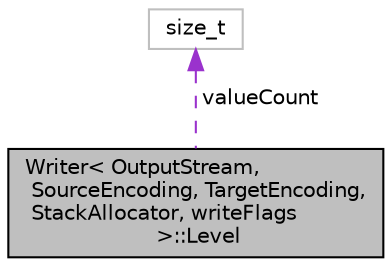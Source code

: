digraph "Writer&lt; OutputStream, SourceEncoding, TargetEncoding, StackAllocator, writeFlags &gt;::Level"
{
  edge [fontname="Helvetica",fontsize="10",labelfontname="Helvetica",labelfontsize="10"];
  node [fontname="Helvetica",fontsize="10",shape=record];
  Node1 [label="Writer\< OutputStream,\l SourceEncoding, TargetEncoding,\l StackAllocator, writeFlags\l \>::Level",height=0.2,width=0.4,color="black", fillcolor="grey75", style="filled", fontcolor="black"];
  Node2 -> Node1 [dir="back",color="darkorchid3",fontsize="10",style="dashed",label=" valueCount" ];
  Node2 [label="size_t",height=0.2,width=0.4,color="grey75", fillcolor="white", style="filled"];
}
